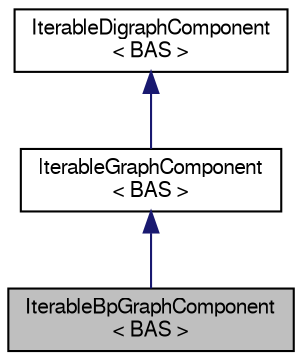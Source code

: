 digraph "IterableBpGraphComponent&lt; BAS &gt;"
{
 // LATEX_PDF_SIZE
  edge [fontname="FreeSans",fontsize="10",labelfontname="FreeSans",labelfontsize="10"];
  node [fontname="FreeSans",fontsize="10",shape=record];
  Node0 [label="IterableBpGraphComponent\l\< BAS \>",height=0.2,width=0.4,color="black", fillcolor="grey75", style="filled", fontcolor="black",tooltip="Skeleton class for iterable undirected bipartite graphs."];
  Node1 -> Node0 [dir="back",color="midnightblue",fontsize="10",style="solid",fontname="FreeSans"];
  Node1 [label="IterableGraphComponent\l\< BAS \>",height=0.2,width=0.4,color="black", fillcolor="white", style="filled",URL="$a05105.html",tooltip="Skeleton class for iterable undirected graphs."];
  Node2 -> Node1 [dir="back",color="midnightblue",fontsize="10",style="solid",fontname="FreeSans"];
  Node2 [label="IterableDigraphComponent\l\< BAS \>",height=0.2,width=0.4,color="black", fillcolor="white", style="filled",URL="$a05097.html",tooltip="Skeleton class for iterable directed graphs."];
}
